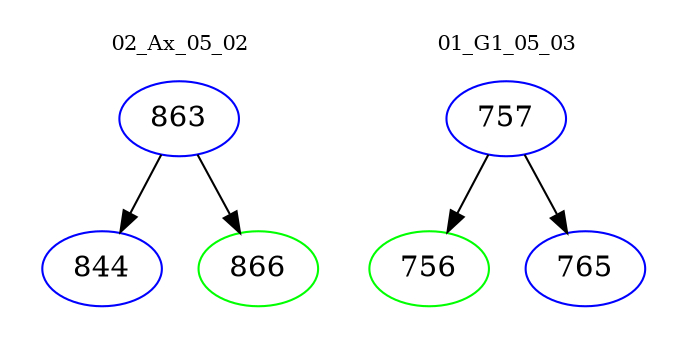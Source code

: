 digraph{
subgraph cluster_0 {
color = white
label = "02_Ax_05_02";
fontsize=10;
T0_863 [label="863", color="blue"]
T0_863 -> T0_844 [color="black"]
T0_844 [label="844", color="blue"]
T0_863 -> T0_866 [color="black"]
T0_866 [label="866", color="green"]
}
subgraph cluster_1 {
color = white
label = "01_G1_05_03";
fontsize=10;
T1_757 [label="757", color="blue"]
T1_757 -> T1_756 [color="black"]
T1_756 [label="756", color="green"]
T1_757 -> T1_765 [color="black"]
T1_765 [label="765", color="blue"]
}
}
